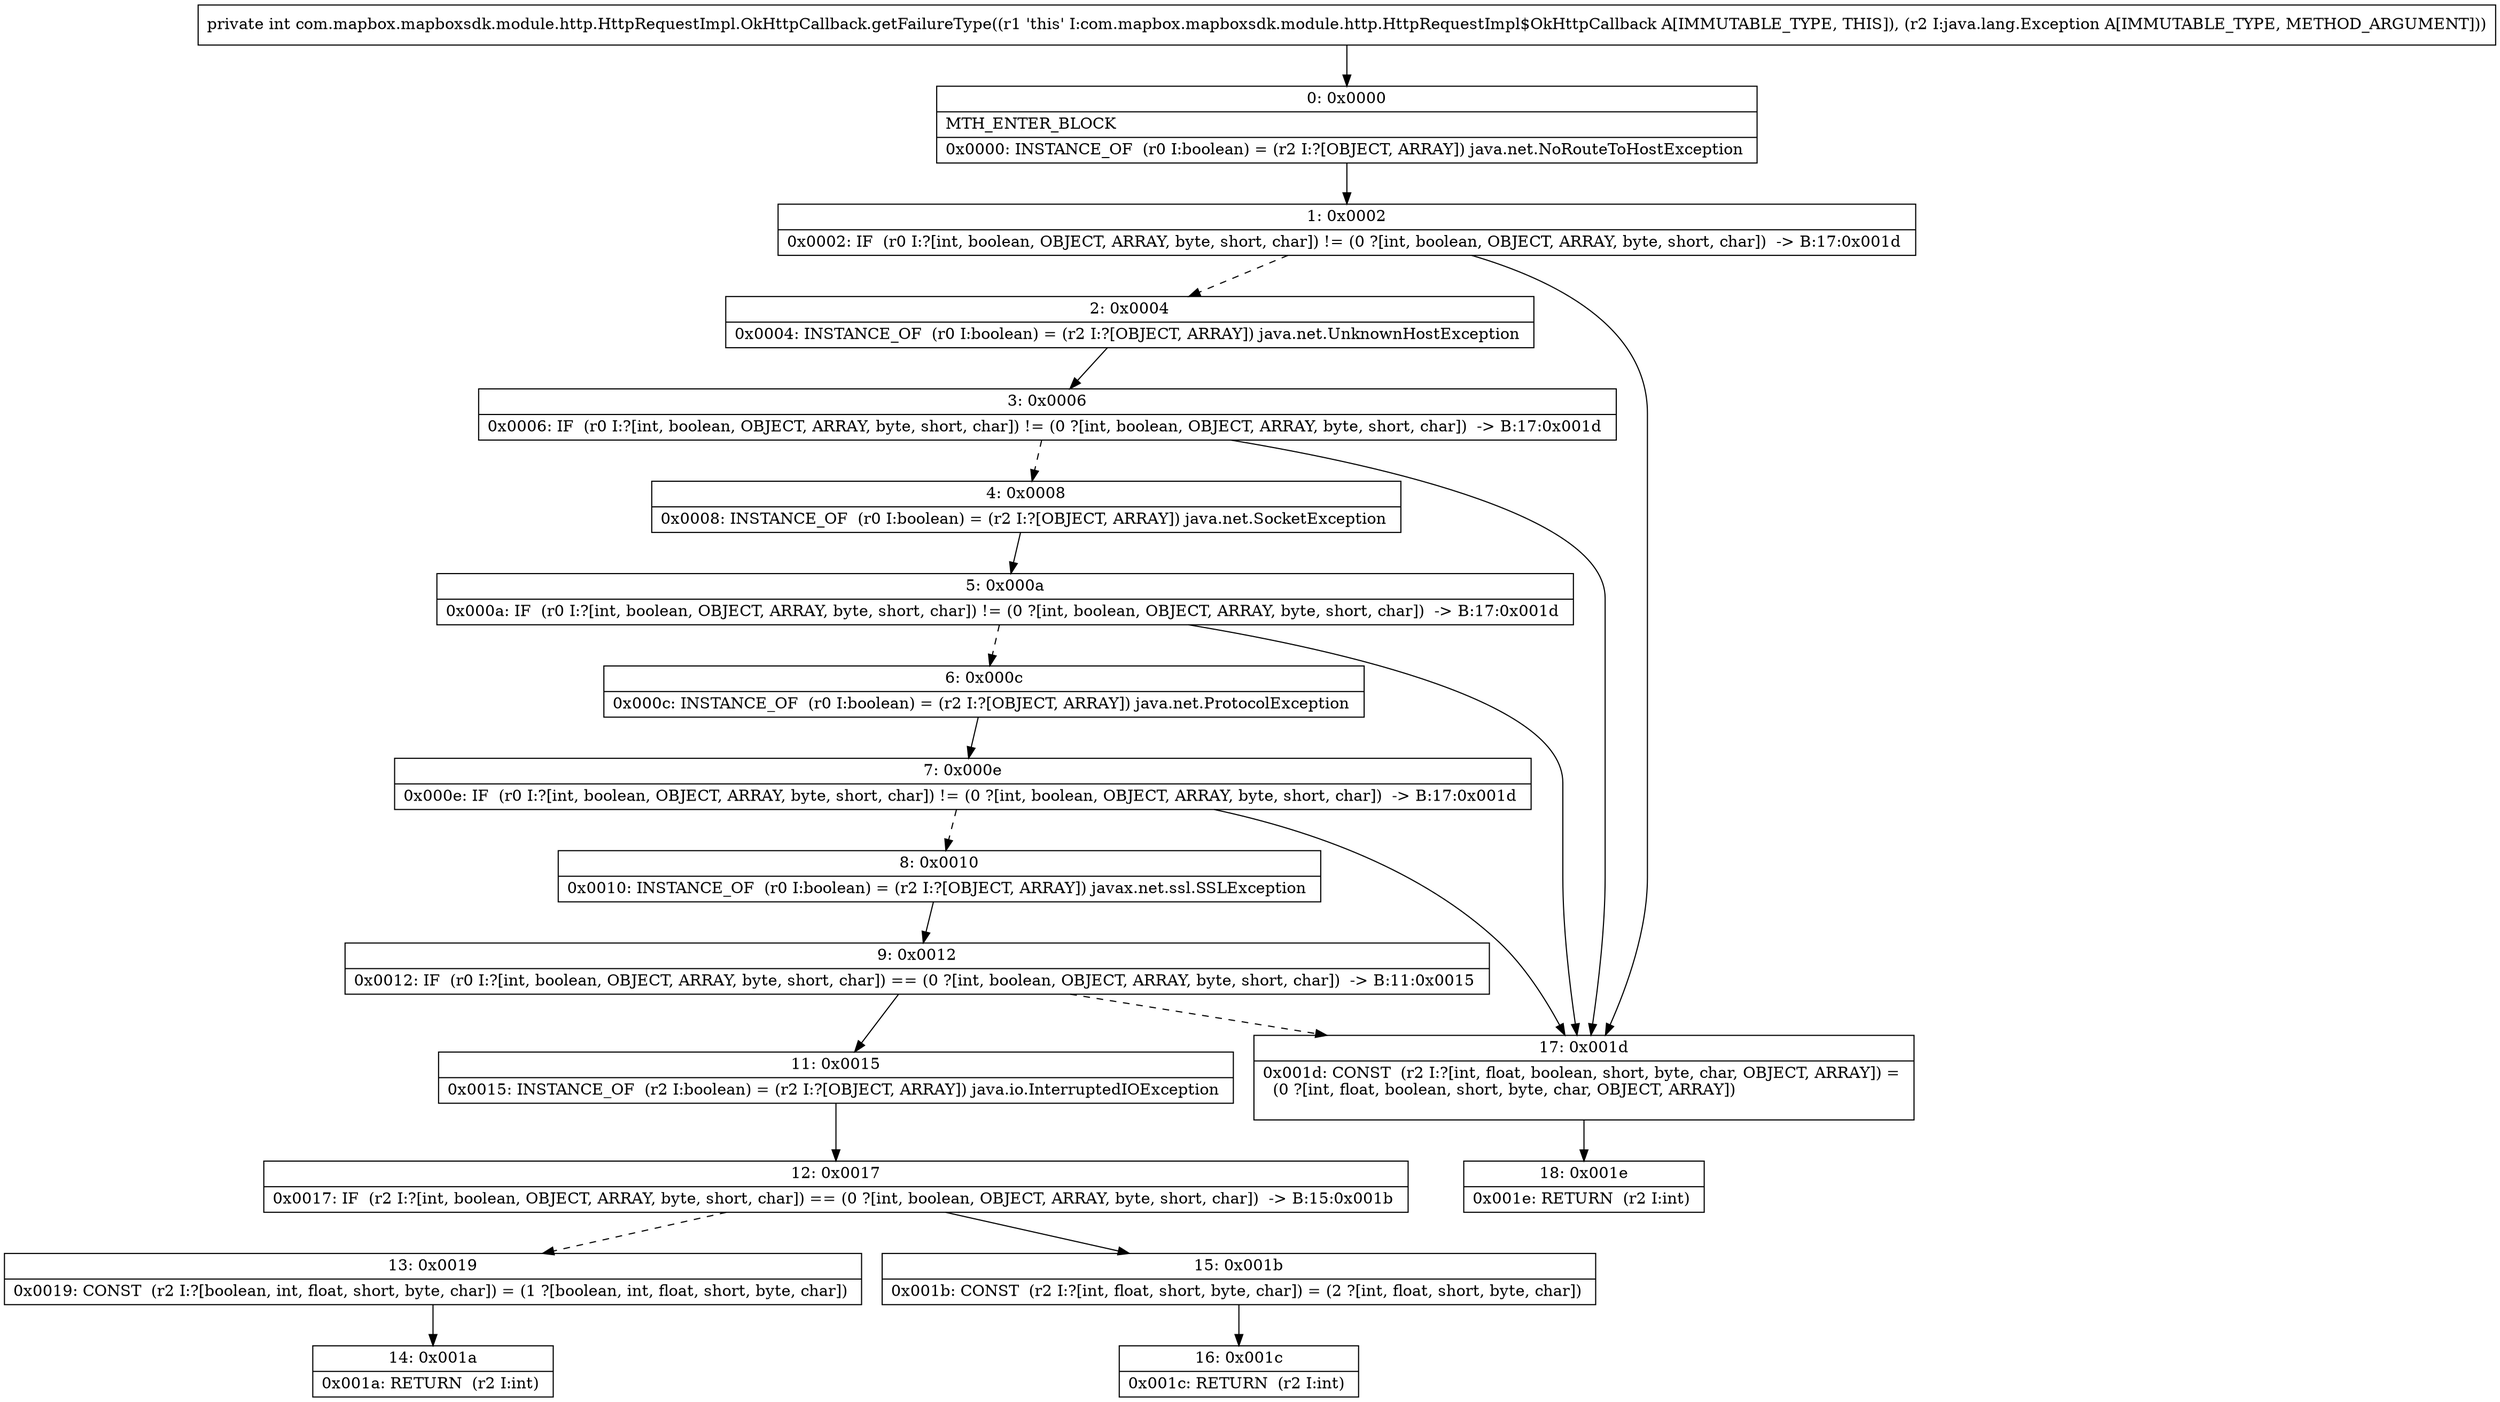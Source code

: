 digraph "CFG forcom.mapbox.mapboxsdk.module.http.HttpRequestImpl.OkHttpCallback.getFailureType(Ljava\/lang\/Exception;)I" {
Node_0 [shape=record,label="{0\:\ 0x0000|MTH_ENTER_BLOCK\l|0x0000: INSTANCE_OF  (r0 I:boolean) = (r2 I:?[OBJECT, ARRAY]) java.net.NoRouteToHostException \l}"];
Node_1 [shape=record,label="{1\:\ 0x0002|0x0002: IF  (r0 I:?[int, boolean, OBJECT, ARRAY, byte, short, char]) != (0 ?[int, boolean, OBJECT, ARRAY, byte, short, char])  \-\> B:17:0x001d \l}"];
Node_2 [shape=record,label="{2\:\ 0x0004|0x0004: INSTANCE_OF  (r0 I:boolean) = (r2 I:?[OBJECT, ARRAY]) java.net.UnknownHostException \l}"];
Node_3 [shape=record,label="{3\:\ 0x0006|0x0006: IF  (r0 I:?[int, boolean, OBJECT, ARRAY, byte, short, char]) != (0 ?[int, boolean, OBJECT, ARRAY, byte, short, char])  \-\> B:17:0x001d \l}"];
Node_4 [shape=record,label="{4\:\ 0x0008|0x0008: INSTANCE_OF  (r0 I:boolean) = (r2 I:?[OBJECT, ARRAY]) java.net.SocketException \l}"];
Node_5 [shape=record,label="{5\:\ 0x000a|0x000a: IF  (r0 I:?[int, boolean, OBJECT, ARRAY, byte, short, char]) != (0 ?[int, boolean, OBJECT, ARRAY, byte, short, char])  \-\> B:17:0x001d \l}"];
Node_6 [shape=record,label="{6\:\ 0x000c|0x000c: INSTANCE_OF  (r0 I:boolean) = (r2 I:?[OBJECT, ARRAY]) java.net.ProtocolException \l}"];
Node_7 [shape=record,label="{7\:\ 0x000e|0x000e: IF  (r0 I:?[int, boolean, OBJECT, ARRAY, byte, short, char]) != (0 ?[int, boolean, OBJECT, ARRAY, byte, short, char])  \-\> B:17:0x001d \l}"];
Node_8 [shape=record,label="{8\:\ 0x0010|0x0010: INSTANCE_OF  (r0 I:boolean) = (r2 I:?[OBJECT, ARRAY]) javax.net.ssl.SSLException \l}"];
Node_9 [shape=record,label="{9\:\ 0x0012|0x0012: IF  (r0 I:?[int, boolean, OBJECT, ARRAY, byte, short, char]) == (0 ?[int, boolean, OBJECT, ARRAY, byte, short, char])  \-\> B:11:0x0015 \l}"];
Node_11 [shape=record,label="{11\:\ 0x0015|0x0015: INSTANCE_OF  (r2 I:boolean) = (r2 I:?[OBJECT, ARRAY]) java.io.InterruptedIOException \l}"];
Node_12 [shape=record,label="{12\:\ 0x0017|0x0017: IF  (r2 I:?[int, boolean, OBJECT, ARRAY, byte, short, char]) == (0 ?[int, boolean, OBJECT, ARRAY, byte, short, char])  \-\> B:15:0x001b \l}"];
Node_13 [shape=record,label="{13\:\ 0x0019|0x0019: CONST  (r2 I:?[boolean, int, float, short, byte, char]) = (1 ?[boolean, int, float, short, byte, char]) \l}"];
Node_14 [shape=record,label="{14\:\ 0x001a|0x001a: RETURN  (r2 I:int) \l}"];
Node_15 [shape=record,label="{15\:\ 0x001b|0x001b: CONST  (r2 I:?[int, float, short, byte, char]) = (2 ?[int, float, short, byte, char]) \l}"];
Node_16 [shape=record,label="{16\:\ 0x001c|0x001c: RETURN  (r2 I:int) \l}"];
Node_17 [shape=record,label="{17\:\ 0x001d|0x001d: CONST  (r2 I:?[int, float, boolean, short, byte, char, OBJECT, ARRAY]) = \l  (0 ?[int, float, boolean, short, byte, char, OBJECT, ARRAY])\l \l}"];
Node_18 [shape=record,label="{18\:\ 0x001e|0x001e: RETURN  (r2 I:int) \l}"];
MethodNode[shape=record,label="{private int com.mapbox.mapboxsdk.module.http.HttpRequestImpl.OkHttpCallback.getFailureType((r1 'this' I:com.mapbox.mapboxsdk.module.http.HttpRequestImpl$OkHttpCallback A[IMMUTABLE_TYPE, THIS]), (r2 I:java.lang.Exception A[IMMUTABLE_TYPE, METHOD_ARGUMENT])) }"];
MethodNode -> Node_0;
Node_0 -> Node_1;
Node_1 -> Node_2[style=dashed];
Node_1 -> Node_17;
Node_2 -> Node_3;
Node_3 -> Node_4[style=dashed];
Node_3 -> Node_17;
Node_4 -> Node_5;
Node_5 -> Node_6[style=dashed];
Node_5 -> Node_17;
Node_6 -> Node_7;
Node_7 -> Node_8[style=dashed];
Node_7 -> Node_17;
Node_8 -> Node_9;
Node_9 -> Node_11;
Node_9 -> Node_17[style=dashed];
Node_11 -> Node_12;
Node_12 -> Node_13[style=dashed];
Node_12 -> Node_15;
Node_13 -> Node_14;
Node_15 -> Node_16;
Node_17 -> Node_18;
}

